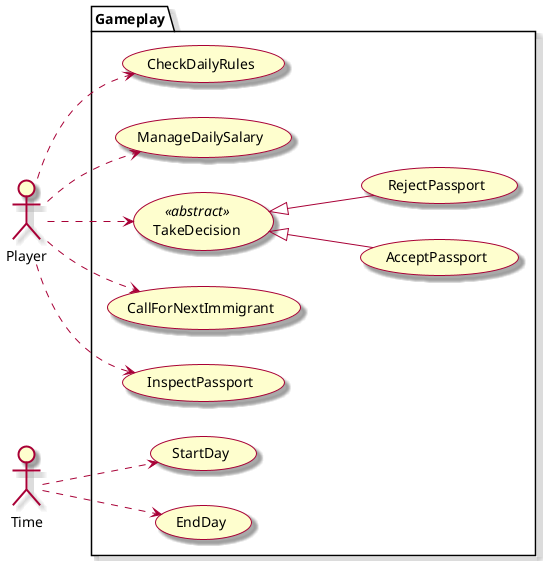 ﻿@startuml
skin rose
left to right direction

actor Player
actor Time

package Gameplay{
    usecase CallForNextImmigrant
    usecase AcceptPassport
    usecase RejectPassport
    usecase InspectPassport
    usecase TakeDecision  <<abstract>> 
    usecase EndDay
    usecase StartDay
    usecase CheckDailyRules
    usecase ManageDailySalary

'    gestionar recursos

    AcceptPassport -u-|> TakeDecision
    RejectPassport -u-|> TakeDecision
}

Player ..> CallForNextImmigrant
Player ..> InspectPassport
Player ..> TakeDecision
Player ..> ManageDailySalary
Player ..> CheckDailyRules

Time ..> EndDay
Time ..> StartDay


@enduml